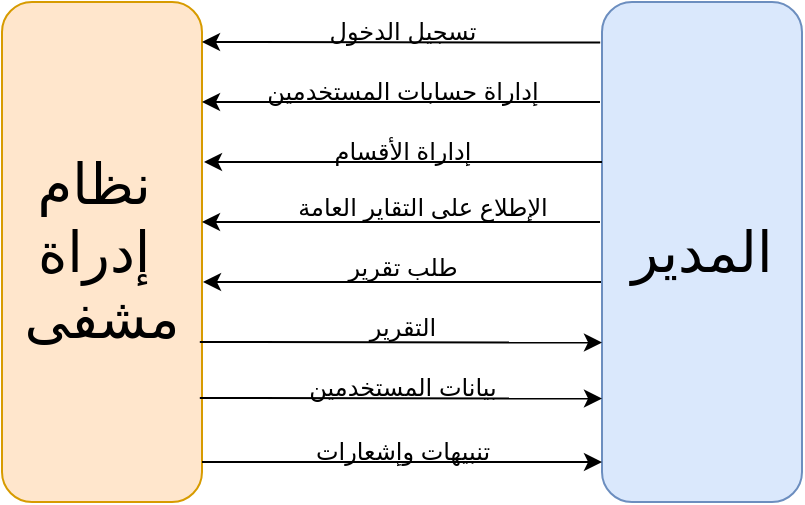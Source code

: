 <mxfile version="25.0.1">
  <diagram name="Page-1" id="JKNUVQAxmP9uTkI03yyg">
    <mxGraphModel dx="384" dy="229" grid="1" gridSize="10" guides="1" tooltips="1" connect="1" arrows="1" fold="1" page="1" pageScale="1" pageWidth="850" pageHeight="1100" math="0" shadow="0">
      <root>
        <mxCell id="0" />
        <mxCell id="1" parent="0" />
        <mxCell id="XaIL9JHg4FneOxSuvQ2j-3" value="&lt;span style=&quot;font-size: 28px;&quot;&gt;المدير&lt;/span&gt;" style="rounded=1;whiteSpace=wrap;html=1;fillColor=#dae8fc;strokeColor=#6c8ebf;" parent="1" vertex="1">
          <mxGeometry x="590" y="130" width="100" height="250" as="geometry" />
        </mxCell>
        <mxCell id="XaIL9JHg4FneOxSuvQ2j-4" value="&lt;font style=&quot;font-size: 28px;&quot;&gt;نظام&amp;nbsp;&lt;br&gt;إدراة&amp;nbsp;&lt;br&gt;مشفى&lt;/font&gt;" style="rounded=1;whiteSpace=wrap;html=1;fillColor=#ffe6cc;strokeColor=#d79b00;" parent="1" vertex="1">
          <mxGeometry x="290" y="130" width="100" height="250" as="geometry" />
        </mxCell>
        <mxCell id="XaIL9JHg4FneOxSuvQ2j-7" value="" style="endArrow=classic;html=1;rounded=0;exitX=-0.009;exitY=0.121;exitDx=0;exitDy=0;exitPerimeter=0;" parent="1" edge="1">
          <mxGeometry width="50" height="50" relative="1" as="geometry">
            <mxPoint x="589.1" y="150.25" as="sourcePoint" />
            <mxPoint x="390" y="150" as="targetPoint" />
          </mxGeometry>
        </mxCell>
        <mxCell id="XaIL9JHg4FneOxSuvQ2j-11" value="" style="endArrow=classic;html=1;rounded=0;exitX=-0.009;exitY=0.121;exitDx=0;exitDy=0;exitPerimeter=0;" parent="1" edge="1">
          <mxGeometry width="50" height="50" relative="1" as="geometry">
            <mxPoint x="589" y="180" as="sourcePoint" />
            <mxPoint x="390" y="180" as="targetPoint" />
          </mxGeometry>
        </mxCell>
        <mxCell id="XaIL9JHg4FneOxSuvQ2j-12" value="" style="endArrow=classic;html=1;rounded=0;exitX=-0.009;exitY=0.121;exitDx=0;exitDy=0;exitPerimeter=0;" parent="1" edge="1">
          <mxGeometry width="50" height="50" relative="1" as="geometry">
            <mxPoint x="589" y="240" as="sourcePoint" />
            <mxPoint x="390" y="240" as="targetPoint" />
          </mxGeometry>
        </mxCell>
        <mxCell id="XaIL9JHg4FneOxSuvQ2j-14" value="تسجيل الدخول" style="text;html=1;align=center;verticalAlign=middle;resizable=0;points=[];autosize=1;strokeColor=none;fillColor=none;" parent="1" vertex="1">
          <mxGeometry x="450" y="130" width="80" height="30" as="geometry" />
        </mxCell>
        <mxCell id="XaIL9JHg4FneOxSuvQ2j-15" value="إداراة حسابات المستخدمين" style="text;html=1;align=center;verticalAlign=middle;resizable=0;points=[];autosize=1;strokeColor=none;fillColor=none;" parent="1" vertex="1">
          <mxGeometry x="430" y="160" width="120" height="30" as="geometry" />
        </mxCell>
        <mxCell id="XaIL9JHg4FneOxSuvQ2j-17" value="إداراة الأقسام" style="text;html=1;align=center;verticalAlign=middle;resizable=0;points=[];autosize=1;strokeColor=none;fillColor=none;" parent="1" vertex="1">
          <mxGeometry x="455" y="190" width="70" height="30" as="geometry" />
        </mxCell>
        <mxCell id="XaIL9JHg4FneOxSuvQ2j-21" value="" style="endArrow=classic;html=1;rounded=0;exitX=0.997;exitY=0.521;exitDx=0;exitDy=0;exitPerimeter=0;" parent="1" edge="1">
          <mxGeometry width="50" height="50" relative="1" as="geometry">
            <mxPoint x="390.0" y="360" as="sourcePoint" />
            <mxPoint x="590" y="360" as="targetPoint" />
          </mxGeometry>
        </mxCell>
        <mxCell id="XaIL9JHg4FneOxSuvQ2j-29" value="" style="endArrow=classic;html=1;rounded=0;exitX=0.997;exitY=0.521;exitDx=0;exitDy=0;exitPerimeter=0;entryX=0.008;entryY=0.522;entryDx=0;entryDy=0;entryPerimeter=0;" parent="1" edge="1">
          <mxGeometry width="50" height="50" relative="1" as="geometry">
            <mxPoint x="388.9" y="328" as="sourcePoint" />
            <mxPoint x="590" y="328.25" as="targetPoint" />
          </mxGeometry>
        </mxCell>
        <mxCell id="XaIL9JHg4FneOxSuvQ2j-33" value="تنبيهات وإشعارات" style="text;html=1;align=center;verticalAlign=middle;resizable=0;points=[];autosize=1;strokeColor=none;fillColor=none;" parent="1" vertex="1">
          <mxGeometry x="445" y="340" width="90" height="30" as="geometry" />
        </mxCell>
        <mxCell id="XaIL9JHg4FneOxSuvQ2j-51" value="التقرير" style="text;html=1;align=center;verticalAlign=middle;resizable=0;points=[];autosize=1;strokeColor=none;fillColor=none;" parent="1" vertex="1">
          <mxGeometry x="465" y="278" width="50" height="30" as="geometry" />
        </mxCell>
        <mxCell id="XaIL9JHg4FneOxSuvQ2j-52" value="" style="endArrow=classic;html=1;rounded=0;exitX=0.997;exitY=0.521;exitDx=0;exitDy=0;exitPerimeter=0;entryX=0.008;entryY=0.522;entryDx=0;entryDy=0;entryPerimeter=0;" parent="1" edge="1">
          <mxGeometry width="50" height="50" relative="1" as="geometry">
            <mxPoint x="388.9" y="300" as="sourcePoint" />
            <mxPoint x="590" y="300.25" as="targetPoint" />
          </mxGeometry>
        </mxCell>
        <mxCell id="XaIL9JHg4FneOxSuvQ2j-55" value="بيانات المستخدمين" style="text;html=1;align=center;verticalAlign=middle;resizable=0;points=[];autosize=1;strokeColor=none;fillColor=none;" parent="1" vertex="1">
          <mxGeometry x="445" y="308" width="90" height="30" as="geometry" />
        </mxCell>
        <mxCell id="N_FLS4PZg0LLzATio8PQ-1" value="" style="endArrow=classic;html=1;rounded=0;exitX=-0.009;exitY=0.121;exitDx=0;exitDy=0;exitPerimeter=0;" edge="1" parent="1">
          <mxGeometry width="50" height="50" relative="1" as="geometry">
            <mxPoint x="589.5" y="270" as="sourcePoint" />
            <mxPoint x="390.5" y="270" as="targetPoint" />
          </mxGeometry>
        </mxCell>
        <mxCell id="N_FLS4PZg0LLzATio8PQ-2" value="طلب تقرير" style="text;html=1;align=center;verticalAlign=middle;resizable=0;points=[];autosize=1;strokeColor=none;fillColor=none;" vertex="1" parent="1">
          <mxGeometry x="455" y="248" width="70" height="30" as="geometry" />
        </mxCell>
        <mxCell id="N_FLS4PZg0LLzATio8PQ-3" value="" style="endArrow=classic;html=1;rounded=0;exitX=-0.009;exitY=0.121;exitDx=0;exitDy=0;exitPerimeter=0;" edge="1" parent="1">
          <mxGeometry width="50" height="50" relative="1" as="geometry">
            <mxPoint x="590" y="210" as="sourcePoint" />
            <mxPoint x="391" y="210" as="targetPoint" />
          </mxGeometry>
        </mxCell>
        <mxCell id="N_FLS4PZg0LLzATio8PQ-4" value="الإطلاع على التقاير العامة" style="text;html=1;align=center;verticalAlign=middle;resizable=0;points=[];autosize=1;strokeColor=none;fillColor=none;" vertex="1" parent="1">
          <mxGeometry x="440" y="218" width="120" height="30" as="geometry" />
        </mxCell>
      </root>
    </mxGraphModel>
  </diagram>
</mxfile>
